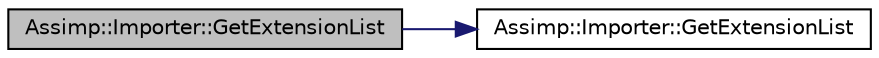 digraph "Assimp::Importer::GetExtensionList"
{
  edge [fontname="Helvetica",fontsize="10",labelfontname="Helvetica",labelfontsize="10"];
  node [fontname="Helvetica",fontsize="10",shape=record];
  rankdir="LR";
  Node1 [label="Assimp::Importer::GetExtensionList",height=0.2,width=0.4,color="black", fillcolor="grey75", style="filled", fontcolor="black"];
  Node1 -> Node2 [color="midnightblue",fontsize="10",style="solid",fontname="Helvetica"];
  Node2 [label="Assimp::Importer::GetExtensionList",height=0.2,width=0.4,color="black", fillcolor="white", style="filled",URL="$class_assimp_1_1_importer.html#a8efc173c66857384ecb05ec1ecde9780"];
}
